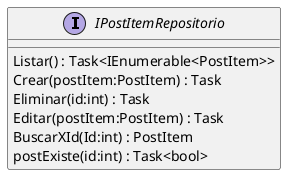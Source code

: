 @startuml
interface IPostItemRepositorio {
    Listar() : Task<IEnumerable<PostItem>>
    Crear(postItem:PostItem) : Task
    Eliminar(id:int) : Task
    Editar(postItem:PostItem) : Task
    BuscarXId(Id:int) : PostItem
    postExiste(id:int) : Task<bool>
}
@enduml
